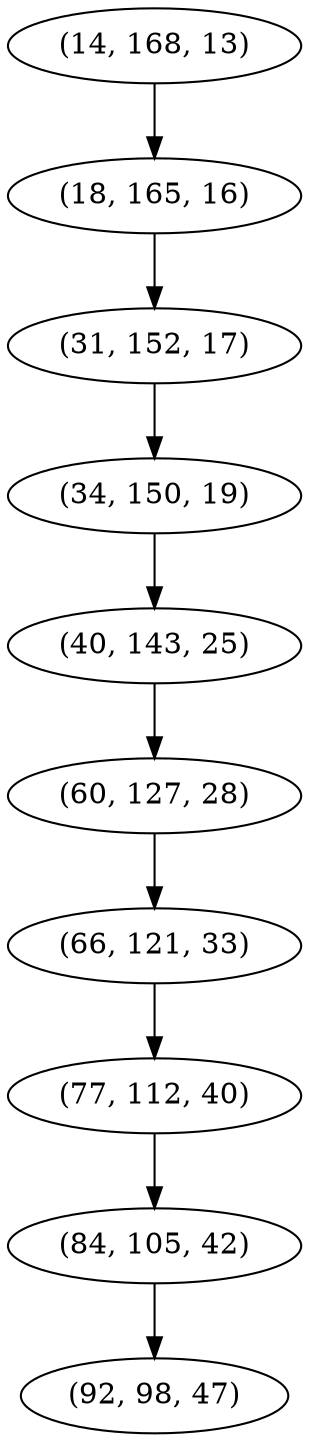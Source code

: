 digraph tree {
    "(14, 168, 13)";
    "(18, 165, 16)";
    "(31, 152, 17)";
    "(34, 150, 19)";
    "(40, 143, 25)";
    "(60, 127, 28)";
    "(66, 121, 33)";
    "(77, 112, 40)";
    "(84, 105, 42)";
    "(92, 98, 47)";
    "(14, 168, 13)" -> "(18, 165, 16)";
    "(18, 165, 16)" -> "(31, 152, 17)";
    "(31, 152, 17)" -> "(34, 150, 19)";
    "(34, 150, 19)" -> "(40, 143, 25)";
    "(40, 143, 25)" -> "(60, 127, 28)";
    "(60, 127, 28)" -> "(66, 121, 33)";
    "(66, 121, 33)" -> "(77, 112, 40)";
    "(77, 112, 40)" -> "(84, 105, 42)";
    "(84, 105, 42)" -> "(92, 98, 47)";
}
